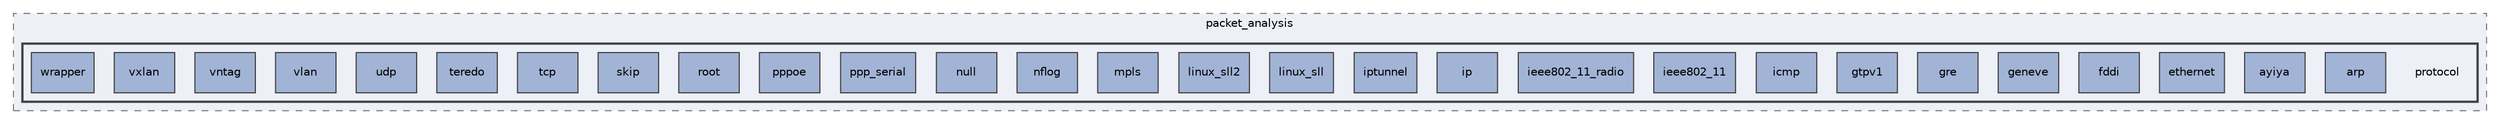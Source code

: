 digraph "/Users/jlu/zeek/src/packet_analysis/protocol"
{
 // LATEX_PDF_SIZE
  edge [fontname="Helvetica",fontsize="10",labelfontname="Helvetica",labelfontsize="10"];
  node [fontname="Helvetica",fontsize="10",shape=record];
  compound=true
  subgraph clusterdir_5860836a0a9d5f6e3a9e7e132f6df951 {
    graph [ bgcolor="#edf0f7", pencolor="grey50", style="filled,dashed,", label="packet_analysis", fontname="Helvetica", fontsize="10", URL="dir_5860836a0a9d5f6e3a9e7e132f6df951.html"]
  subgraph clusterdir_d66370ba551cea76de8be34d28adc26c {
    graph [ bgcolor="#edf0f7", pencolor="grey25", style="filled,bold,", label="", fontname="Helvetica", fontsize="10", URL="dir_d66370ba551cea76de8be34d28adc26c.html"]
    dir_d66370ba551cea76de8be34d28adc26c [shape=plaintext, label="protocol"];
  dir_adb3682ccc86e9454c038d5a23a1c446 [shape=box, label="arp", style="filled,", fillcolor="#a2b4d6", color="grey25", URL="dir_adb3682ccc86e9454c038d5a23a1c446.html"];
  dir_4aae0760613032314625303889561feb [shape=box, label="ayiya", style="filled,", fillcolor="#a2b4d6", color="grey25", URL="dir_4aae0760613032314625303889561feb.html"];
  dir_2092febba090fa5a7a86c6acd934999e [shape=box, label="ethernet", style="filled,", fillcolor="#a2b4d6", color="grey25", URL="dir_2092febba090fa5a7a86c6acd934999e.html"];
  dir_a71122705074168e0061f8a2faee53ae [shape=box, label="fddi", style="filled,", fillcolor="#a2b4d6", color="grey25", URL="dir_a71122705074168e0061f8a2faee53ae.html"];
  dir_ab8a886e68e34ff7f9fdaad6ea6993b6 [shape=box, label="geneve", style="filled,", fillcolor="#a2b4d6", color="grey25", URL="dir_ab8a886e68e34ff7f9fdaad6ea6993b6.html"];
  dir_a3d97adcd437c0ec768f6c84591cdd28 [shape=box, label="gre", style="filled,", fillcolor="#a2b4d6", color="grey25", URL="dir_a3d97adcd437c0ec768f6c84591cdd28.html"];
  dir_4e485294040c8c6ac09348c8a5d24f1f [shape=box, label="gtpv1", style="filled,", fillcolor="#a2b4d6", color="grey25", URL="dir_4e485294040c8c6ac09348c8a5d24f1f.html"];
  dir_5373c9a3318782a244a203ac5481568f [shape=box, label="icmp", style="filled,", fillcolor="#a2b4d6", color="grey25", URL="dir_5373c9a3318782a244a203ac5481568f.html"];
  dir_f8190e9800b849b35b97528aa89f333f [shape=box, label="ieee802_11", style="filled,", fillcolor="#a2b4d6", color="grey25", URL="dir_f8190e9800b849b35b97528aa89f333f.html"];
  dir_5091e0bb818d2c8be1bf7e800fa74224 [shape=box, label="ieee802_11_radio", style="filled,", fillcolor="#a2b4d6", color="grey25", URL="dir_5091e0bb818d2c8be1bf7e800fa74224.html"];
  dir_b12fbcf0c4e6b93cf3f6bbfadd8027ef [shape=box, label="ip", style="filled,", fillcolor="#a2b4d6", color="grey25", URL="dir_b12fbcf0c4e6b93cf3f6bbfadd8027ef.html"];
  dir_1097cb1251b5905f7fc92032a62c8371 [shape=box, label="iptunnel", style="filled,", fillcolor="#a2b4d6", color="grey25", URL="dir_1097cb1251b5905f7fc92032a62c8371.html"];
  dir_3a4c6ac89b673f01698d9bdc932f9f74 [shape=box, label="linux_sll", style="filled,", fillcolor="#a2b4d6", color="grey25", URL="dir_3a4c6ac89b673f01698d9bdc932f9f74.html"];
  dir_f1fc1e71f115db1e77532374a0b64a92 [shape=box, label="linux_sll2", style="filled,", fillcolor="#a2b4d6", color="grey25", URL="dir_f1fc1e71f115db1e77532374a0b64a92.html"];
  dir_1685f916ec0baf9e1e92c3bf7f6991db [shape=box, label="mpls", style="filled,", fillcolor="#a2b4d6", color="grey25", URL="dir_1685f916ec0baf9e1e92c3bf7f6991db.html"];
  dir_94bde07957cf4a9e295eccde02c5ef97 [shape=box, label="nflog", style="filled,", fillcolor="#a2b4d6", color="grey25", URL="dir_94bde07957cf4a9e295eccde02c5ef97.html"];
  dir_5428b59172daf7fb098a7fb9cdc48cea [shape=box, label="null", style="filled,", fillcolor="#a2b4d6", color="grey25", URL="dir_5428b59172daf7fb098a7fb9cdc48cea.html"];
  dir_5c795f905f1ff36f2e99ba95bbd40aa4 [shape=box, label="ppp_serial", style="filled,", fillcolor="#a2b4d6", color="grey25", URL="dir_5c795f905f1ff36f2e99ba95bbd40aa4.html"];
  dir_d27278da0bbe51df68dc90d2b286f778 [shape=box, label="pppoe", style="filled,", fillcolor="#a2b4d6", color="grey25", URL="dir_d27278da0bbe51df68dc90d2b286f778.html"];
  dir_37604ca71d3725f3d3e1f48acbb3bd43 [shape=box, label="root", style="filled,", fillcolor="#a2b4d6", color="grey25", URL="dir_37604ca71d3725f3d3e1f48acbb3bd43.html"];
  dir_1e083a0813f7596e9d2a56b3021901f8 [shape=box, label="skip", style="filled,", fillcolor="#a2b4d6", color="grey25", URL="dir_1e083a0813f7596e9d2a56b3021901f8.html"];
  dir_2bc0f33ba5294dcf33e2f5b720cff361 [shape=box, label="tcp", style="filled,", fillcolor="#a2b4d6", color="grey25", URL="dir_2bc0f33ba5294dcf33e2f5b720cff361.html"];
  dir_60d1b4635cebf09f0551ef256909ef89 [shape=box, label="teredo", style="filled,", fillcolor="#a2b4d6", color="grey25", URL="dir_60d1b4635cebf09f0551ef256909ef89.html"];
  dir_f87e57219992b9595aab222d8afa535b [shape=box, label="udp", style="filled,", fillcolor="#a2b4d6", color="grey25", URL="dir_f87e57219992b9595aab222d8afa535b.html"];
  dir_b923ac6170d4e2925a1d30b226b007d8 [shape=box, label="vlan", style="filled,", fillcolor="#a2b4d6", color="grey25", URL="dir_b923ac6170d4e2925a1d30b226b007d8.html"];
  dir_abd9a58fdaececd42b561436c292a91f [shape=box, label="vntag", style="filled,", fillcolor="#a2b4d6", color="grey25", URL="dir_abd9a58fdaececd42b561436c292a91f.html"];
  dir_0e601005226f0478016326e135b5b3bd [shape=box, label="vxlan", style="filled,", fillcolor="#a2b4d6", color="grey25", URL="dir_0e601005226f0478016326e135b5b3bd.html"];
  dir_de38455b3fd066e01bc5be69277173d4 [shape=box, label="wrapper", style="filled,", fillcolor="#a2b4d6", color="grey25", URL="dir_de38455b3fd066e01bc5be69277173d4.html"];
  }
  }
}
